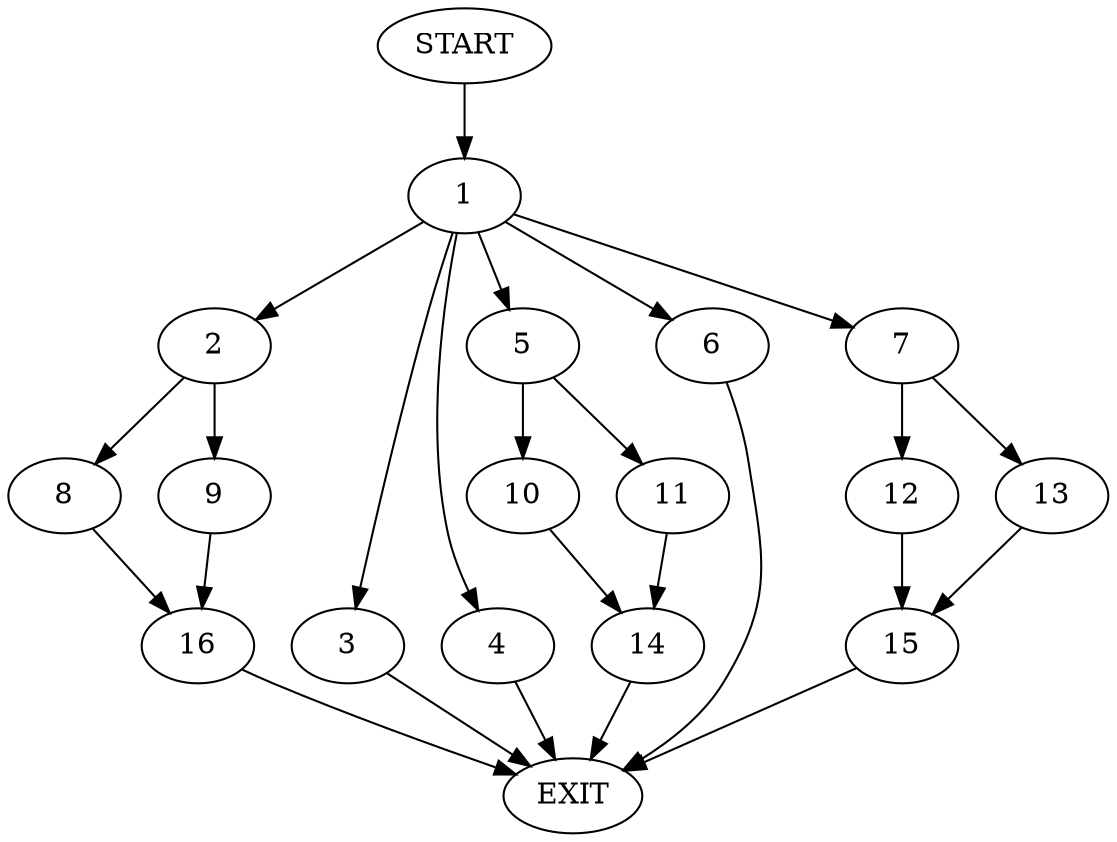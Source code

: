 digraph {
0 [label="START"]
17 [label="EXIT"]
0 -> 1
1 -> 2
1 -> 3
1 -> 4
1 -> 5
1 -> 6
1 -> 7
4 -> 17
2 -> 8
2 -> 9
5 -> 10
5 -> 11
3 -> 17
6 -> 17
7 -> 12
7 -> 13
10 -> 14
11 -> 14
14 -> 17
12 -> 15
13 -> 15
15 -> 17
9 -> 16
8 -> 16
16 -> 17
}

